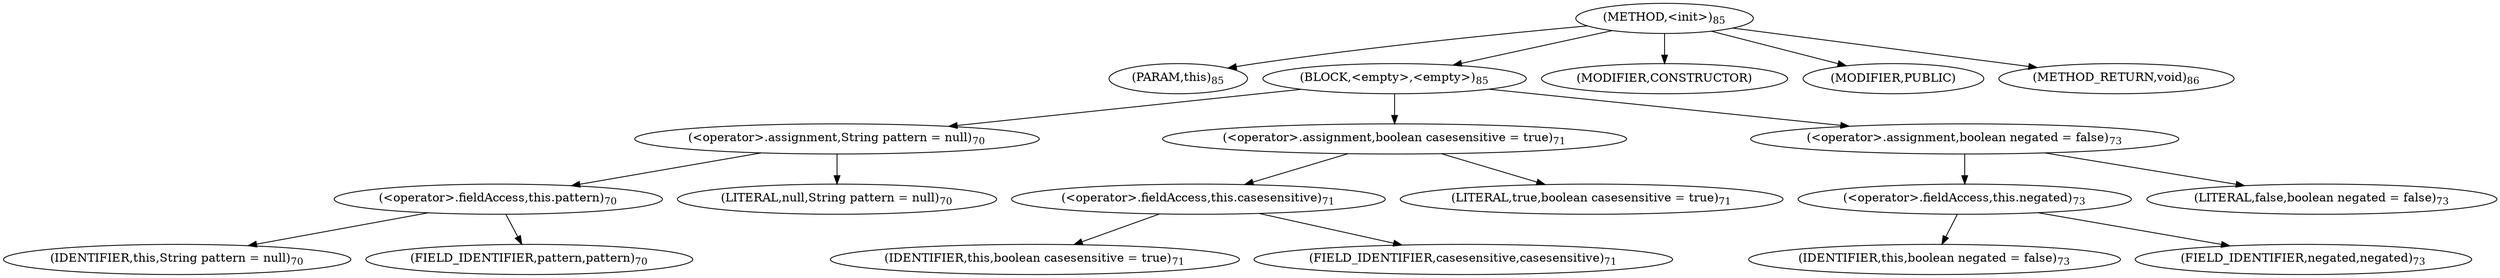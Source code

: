 digraph "&lt;init&gt;" {  
"44" [label = <(METHOD,&lt;init&gt;)<SUB>85</SUB>> ]
"45" [label = <(PARAM,this)<SUB>85</SUB>> ]
"46" [label = <(BLOCK,&lt;empty&gt;,&lt;empty&gt;)<SUB>85</SUB>> ]
"47" [label = <(&lt;operator&gt;.assignment,String pattern = null)<SUB>70</SUB>> ]
"48" [label = <(&lt;operator&gt;.fieldAccess,this.pattern)<SUB>70</SUB>> ]
"49" [label = <(IDENTIFIER,this,String pattern = null)<SUB>70</SUB>> ]
"50" [label = <(FIELD_IDENTIFIER,pattern,pattern)<SUB>70</SUB>> ]
"51" [label = <(LITERAL,null,String pattern = null)<SUB>70</SUB>> ]
"52" [label = <(&lt;operator&gt;.assignment,boolean casesensitive = true)<SUB>71</SUB>> ]
"53" [label = <(&lt;operator&gt;.fieldAccess,this.casesensitive)<SUB>71</SUB>> ]
"54" [label = <(IDENTIFIER,this,boolean casesensitive = true)<SUB>71</SUB>> ]
"55" [label = <(FIELD_IDENTIFIER,casesensitive,casesensitive)<SUB>71</SUB>> ]
"56" [label = <(LITERAL,true,boolean casesensitive = true)<SUB>71</SUB>> ]
"57" [label = <(&lt;operator&gt;.assignment,boolean negated = false)<SUB>73</SUB>> ]
"58" [label = <(&lt;operator&gt;.fieldAccess,this.negated)<SUB>73</SUB>> ]
"59" [label = <(IDENTIFIER,this,boolean negated = false)<SUB>73</SUB>> ]
"60" [label = <(FIELD_IDENTIFIER,negated,negated)<SUB>73</SUB>> ]
"61" [label = <(LITERAL,false,boolean negated = false)<SUB>73</SUB>> ]
"62" [label = <(MODIFIER,CONSTRUCTOR)> ]
"63" [label = <(MODIFIER,PUBLIC)> ]
"64" [label = <(METHOD_RETURN,void)<SUB>86</SUB>> ]
  "44" -> "45" 
  "44" -> "46" 
  "44" -> "62" 
  "44" -> "63" 
  "44" -> "64" 
  "46" -> "47" 
  "46" -> "52" 
  "46" -> "57" 
  "47" -> "48" 
  "47" -> "51" 
  "48" -> "49" 
  "48" -> "50" 
  "52" -> "53" 
  "52" -> "56" 
  "53" -> "54" 
  "53" -> "55" 
  "57" -> "58" 
  "57" -> "61" 
  "58" -> "59" 
  "58" -> "60" 
}
